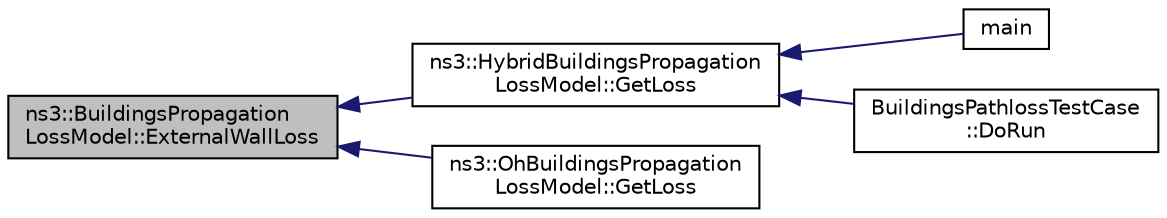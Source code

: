 digraph "ns3::BuildingsPropagationLossModel::ExternalWallLoss"
{
  edge [fontname="Helvetica",fontsize="10",labelfontname="Helvetica",labelfontsize="10"];
  node [fontname="Helvetica",fontsize="10",shape=record];
  rankdir="LR";
  Node1 [label="ns3::BuildingsPropagation\lLossModel::ExternalWallLoss",height=0.2,width=0.4,color="black", fillcolor="grey75", style="filled", fontcolor="black"];
  Node1 -> Node2 [dir="back",color="midnightblue",fontsize="10",style="solid"];
  Node2 [label="ns3::HybridBuildingsPropagation\lLossModel::GetLoss",height=0.2,width=0.4,color="black", fillcolor="white", style="filled",URL="$de/df8/classns3_1_1HybridBuildingsPropagationLossModel.html#a241f98b865eb28321e724c6963ba4f83"];
  Node2 -> Node3 [dir="back",color="midnightblue",fontsize="10",style="solid"];
  Node3 [label="main",height=0.2,width=0.4,color="black", fillcolor="white", style="filled",URL="$d1/dc3/buildings-pathloss-profiler_8cc.html#a0ddf1224851353fc92bfbff6f499fa97"];
  Node2 -> Node4 [dir="back",color="midnightblue",fontsize="10",style="solid"];
  Node4 [label="BuildingsPathlossTestCase\l::DoRun",height=0.2,width=0.4,color="black", fillcolor="white", style="filled",URL="$db/dc5/classBuildingsPathlossTestCase.html#a6b16dda55a96c818e4612ada692b6b35",tooltip="Implementation to actually run this TestCase. "];
  Node1 -> Node5 [dir="back",color="midnightblue",fontsize="10",style="solid"];
  Node5 [label="ns3::OhBuildingsPropagation\lLossModel::GetLoss",height=0.2,width=0.4,color="black", fillcolor="white", style="filled",URL="$d4/d0d/classns3_1_1OhBuildingsPropagationLossModel.html#a0e631c77b10ca758f41101751ca3635f"];
}
